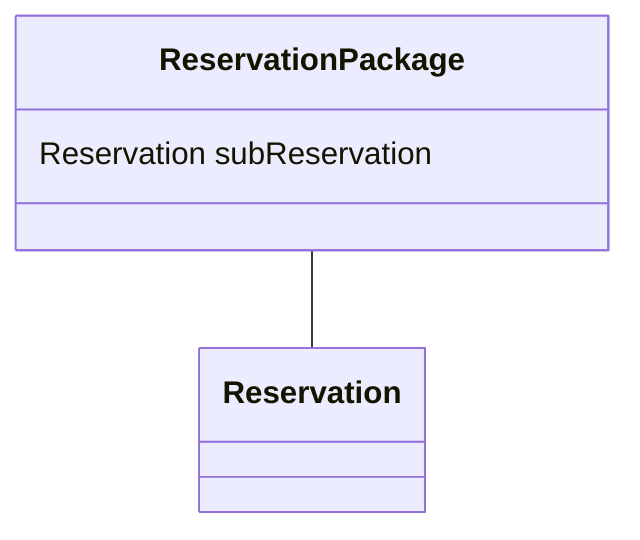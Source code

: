 classDiagram
  ReservationPackage -- Reservation


class ReservationPackage {

  Reservation subReservation

 }